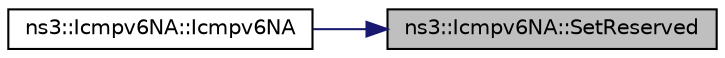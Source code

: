 digraph "ns3::Icmpv6NA::SetReserved"
{
 // LATEX_PDF_SIZE
  edge [fontname="Helvetica",fontsize="10",labelfontname="Helvetica",labelfontsize="10"];
  node [fontname="Helvetica",fontsize="10",shape=record];
  rankdir="RL";
  Node1 [label="ns3::Icmpv6NA::SetReserved",height=0.2,width=0.4,color="black", fillcolor="grey75", style="filled", fontcolor="black",tooltip="Set the reserved field."];
  Node1 -> Node2 [dir="back",color="midnightblue",fontsize="10",style="solid",fontname="Helvetica"];
  Node2 [label="ns3::Icmpv6NA::Icmpv6NA",height=0.2,width=0.4,color="black", fillcolor="white", style="filled",URL="$classns3_1_1_icmpv6_n_a.html#ab03440551d8eee4060b6d1a9ad9c0456",tooltip="Constructor."];
}

